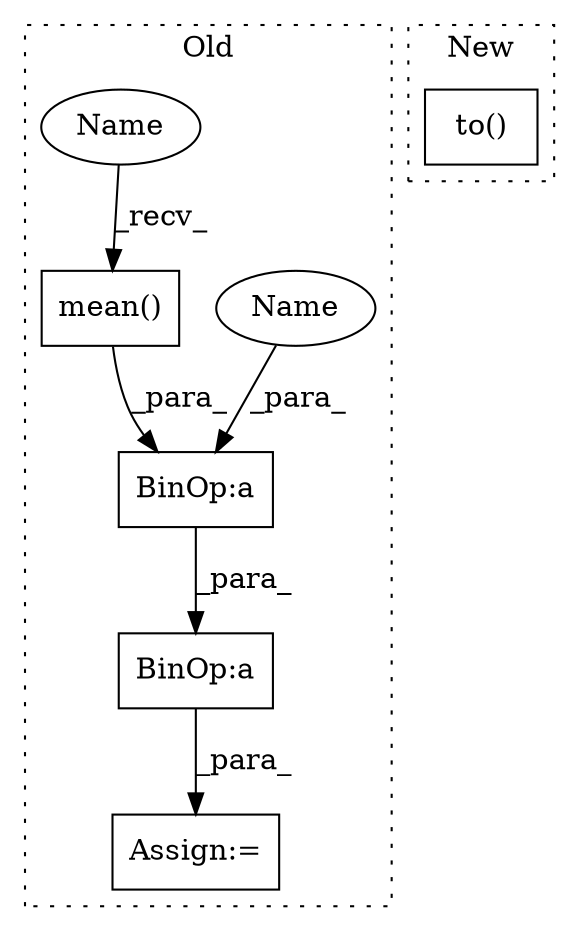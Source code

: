 digraph G {
subgraph cluster0 {
1 [label="mean()" a="75" s="11345" l="25" shape="box"];
3 [label="Assign:=" a="68" s="11510" l="3" shape="box"];
4 [label="BinOp:a" a="82" s="11516" l="13" shape="box"];
5 [label="BinOp:a" a="82" s="11438" l="3" shape="box"];
6 [label="Name" a="87" s="11425" l="13" shape="ellipse"];
7 [label="Name" a="87" s="11345" l="13" shape="ellipse"];
label = "Old";
style="dotted";
}
subgraph cluster1 {
2 [label="to()" a="75" s="12425,12520" l="80,1" shape="box"];
label = "New";
style="dotted";
}
1 -> 5 [label="_para_"];
4 -> 3 [label="_para_"];
5 -> 4 [label="_para_"];
6 -> 5 [label="_para_"];
7 -> 1 [label="_recv_"];
}